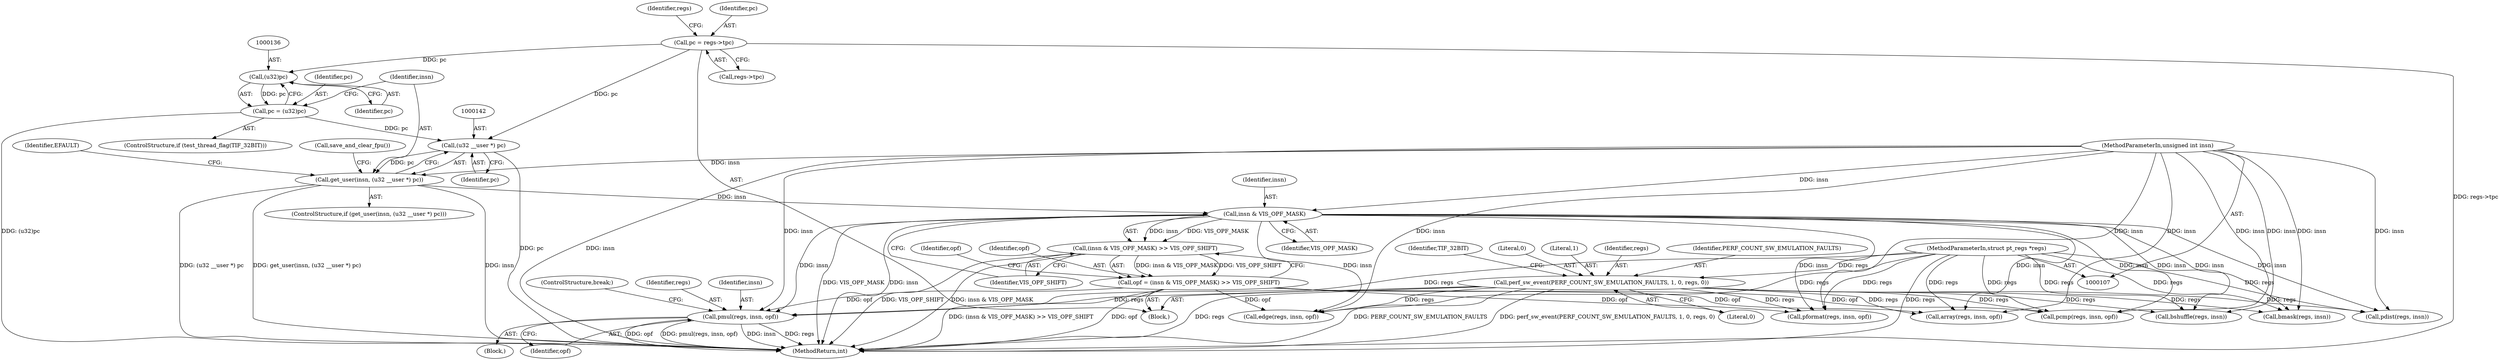 digraph "1_linux_a8b0ca17b80e92faab46ee7179ba9e99ccb61233_40@pointer" {
"1000179" [label="(Call,pmul(regs, insn, opf))"];
"1000124" [label="(Call,perf_sw_event(PERF_COUNT_SW_EMULATION_FAULTS, 1, 0, regs, 0))"];
"1000108" [label="(MethodParameterIn,struct pt_regs *regs)"];
"1000151" [label="(Call,insn & VIS_OPF_MASK)"];
"1000139" [label="(Call,get_user(insn, (u32 __user *) pc))"];
"1000109" [label="(MethodParameterIn,unsigned int insn)"];
"1000141" [label="(Call,(u32 __user *) pc)"];
"1000133" [label="(Call,pc = (u32)pc)"];
"1000135" [label="(Call,(u32)pc)"];
"1000112" [label="(Call,pc = regs->tpc)"];
"1000148" [label="(Call,opf = (insn & VIS_OPF_MASK) >> VIS_OPF_SHIFT)"];
"1000150" [label="(Call,(insn & VIS_OPF_MASK) >> VIS_OPF_SHIFT)"];
"1000110" [label="(Block,)"];
"1000156" [label="(Identifier,opf)"];
"1000215" [label="(Call,pdist(regs, insn))"];
"1000183" [label="(ControlStructure,break;)"];
"1000222" [label="(Call,array(regs, insn, opf))"];
"1000153" [label="(Identifier,VIS_OPF_MASK)"];
"1000112" [label="(Call,pc = regs->tpc)"];
"1000151" [label="(Call,insn & VIS_OPF_MASK)"];
"1000148" [label="(Call,opf = (insn & VIS_OPF_MASK) >> VIS_OPF_SHIFT)"];
"1000114" [label="(Call,regs->tpc)"];
"1000146" [label="(Identifier,EFAULT)"];
"1000192" [label="(Call,pcmp(regs, insn, opf))"];
"1000150" [label="(Call,(insn & VIS_OPF_MASK) >> VIS_OPF_SHIFT)"];
"1000108" [label="(MethodParameterIn,struct pt_regs *regs)"];
"1000141" [label="(Call,(u32 __user *) pc)"];
"1000121" [label="(Identifier,regs)"];
"1000154" [label="(Identifier,VIS_OPF_SHIFT)"];
"1000139" [label="(Call,get_user(insn, (u32 __user *) pc))"];
"1000140" [label="(Identifier,insn)"];
"1000137" [label="(Identifier,pc)"];
"1000135" [label="(Call,(u32)pc)"];
"1000127" [label="(Literal,0)"];
"1000149" [label="(Identifier,opf)"];
"1000157" [label="(Block,)"];
"1000179" [label="(Call,pmul(regs, insn, opf))"];
"1000126" [label="(Literal,1)"];
"1000128" [label="(Identifier,regs)"];
"1000182" [label="(Identifier,opf)"];
"1000125" [label="(Identifier,PERF_COUNT_SW_EMULATION_FAULTS)"];
"1000130" [label="(ControlStructure,if (test_thread_flag(TIF_32BIT)))"];
"1000134" [label="(Identifier,pc)"];
"1000129" [label="(Literal,0)"];
"1000180" [label="(Identifier,regs)"];
"1000181" [label="(Identifier,insn)"];
"1000228" [label="(Call,bmask(regs, insn))"];
"1000138" [label="(ControlStructure,if (get_user(insn, (u32 __user *) pc)))"];
"1000167" [label="(Call,pformat(regs, insn, opf))"];
"1000152" [label="(Identifier,insn)"];
"1000251" [label="(MethodReturn,int)"];
"1000124" [label="(Call,perf_sw_event(PERF_COUNT_SW_EMULATION_FAULTS, 1, 0, regs, 0))"];
"1000147" [label="(Call,save_and_clear_fpu())"];
"1000209" [label="(Call,edge(regs, insn, opf))"];
"1000133" [label="(Call,pc = (u32)pc)"];
"1000113" [label="(Identifier,pc)"];
"1000132" [label="(Identifier,TIF_32BIT)"];
"1000109" [label="(MethodParameterIn,unsigned int insn)"];
"1000233" [label="(Call,bshuffle(regs, insn))"];
"1000143" [label="(Identifier,pc)"];
"1000179" -> "1000157"  [label="AST: "];
"1000179" -> "1000182"  [label="CFG: "];
"1000180" -> "1000179"  [label="AST: "];
"1000181" -> "1000179"  [label="AST: "];
"1000182" -> "1000179"  [label="AST: "];
"1000183" -> "1000179"  [label="CFG: "];
"1000179" -> "1000251"  [label="DDG: opf"];
"1000179" -> "1000251"  [label="DDG: pmul(regs, insn, opf)"];
"1000179" -> "1000251"  [label="DDG: insn"];
"1000179" -> "1000251"  [label="DDG: regs"];
"1000124" -> "1000179"  [label="DDG: regs"];
"1000108" -> "1000179"  [label="DDG: regs"];
"1000151" -> "1000179"  [label="DDG: insn"];
"1000109" -> "1000179"  [label="DDG: insn"];
"1000148" -> "1000179"  [label="DDG: opf"];
"1000124" -> "1000110"  [label="AST: "];
"1000124" -> "1000129"  [label="CFG: "];
"1000125" -> "1000124"  [label="AST: "];
"1000126" -> "1000124"  [label="AST: "];
"1000127" -> "1000124"  [label="AST: "];
"1000128" -> "1000124"  [label="AST: "];
"1000129" -> "1000124"  [label="AST: "];
"1000132" -> "1000124"  [label="CFG: "];
"1000124" -> "1000251"  [label="DDG: regs"];
"1000124" -> "1000251"  [label="DDG: PERF_COUNT_SW_EMULATION_FAULTS"];
"1000124" -> "1000251"  [label="DDG: perf_sw_event(PERF_COUNT_SW_EMULATION_FAULTS, 1, 0, regs, 0)"];
"1000108" -> "1000124"  [label="DDG: regs"];
"1000124" -> "1000167"  [label="DDG: regs"];
"1000124" -> "1000192"  [label="DDG: regs"];
"1000124" -> "1000209"  [label="DDG: regs"];
"1000124" -> "1000215"  [label="DDG: regs"];
"1000124" -> "1000222"  [label="DDG: regs"];
"1000124" -> "1000228"  [label="DDG: regs"];
"1000124" -> "1000233"  [label="DDG: regs"];
"1000108" -> "1000107"  [label="AST: "];
"1000108" -> "1000251"  [label="DDG: regs"];
"1000108" -> "1000167"  [label="DDG: regs"];
"1000108" -> "1000192"  [label="DDG: regs"];
"1000108" -> "1000209"  [label="DDG: regs"];
"1000108" -> "1000215"  [label="DDG: regs"];
"1000108" -> "1000222"  [label="DDG: regs"];
"1000108" -> "1000228"  [label="DDG: regs"];
"1000108" -> "1000233"  [label="DDG: regs"];
"1000151" -> "1000150"  [label="AST: "];
"1000151" -> "1000153"  [label="CFG: "];
"1000152" -> "1000151"  [label="AST: "];
"1000153" -> "1000151"  [label="AST: "];
"1000154" -> "1000151"  [label="CFG: "];
"1000151" -> "1000251"  [label="DDG: VIS_OPF_MASK"];
"1000151" -> "1000251"  [label="DDG: insn"];
"1000151" -> "1000150"  [label="DDG: insn"];
"1000151" -> "1000150"  [label="DDG: VIS_OPF_MASK"];
"1000139" -> "1000151"  [label="DDG: insn"];
"1000109" -> "1000151"  [label="DDG: insn"];
"1000151" -> "1000167"  [label="DDG: insn"];
"1000151" -> "1000192"  [label="DDG: insn"];
"1000151" -> "1000209"  [label="DDG: insn"];
"1000151" -> "1000215"  [label="DDG: insn"];
"1000151" -> "1000222"  [label="DDG: insn"];
"1000151" -> "1000228"  [label="DDG: insn"];
"1000151" -> "1000233"  [label="DDG: insn"];
"1000139" -> "1000138"  [label="AST: "];
"1000139" -> "1000141"  [label="CFG: "];
"1000140" -> "1000139"  [label="AST: "];
"1000141" -> "1000139"  [label="AST: "];
"1000146" -> "1000139"  [label="CFG: "];
"1000147" -> "1000139"  [label="CFG: "];
"1000139" -> "1000251"  [label="DDG: (u32 __user *) pc"];
"1000139" -> "1000251"  [label="DDG: get_user(insn, (u32 __user *) pc)"];
"1000139" -> "1000251"  [label="DDG: insn"];
"1000109" -> "1000139"  [label="DDG: insn"];
"1000141" -> "1000139"  [label="DDG: pc"];
"1000109" -> "1000107"  [label="AST: "];
"1000109" -> "1000251"  [label="DDG: insn"];
"1000109" -> "1000167"  [label="DDG: insn"];
"1000109" -> "1000192"  [label="DDG: insn"];
"1000109" -> "1000209"  [label="DDG: insn"];
"1000109" -> "1000215"  [label="DDG: insn"];
"1000109" -> "1000222"  [label="DDG: insn"];
"1000109" -> "1000228"  [label="DDG: insn"];
"1000109" -> "1000233"  [label="DDG: insn"];
"1000141" -> "1000143"  [label="CFG: "];
"1000142" -> "1000141"  [label="AST: "];
"1000143" -> "1000141"  [label="AST: "];
"1000141" -> "1000251"  [label="DDG: pc"];
"1000133" -> "1000141"  [label="DDG: pc"];
"1000112" -> "1000141"  [label="DDG: pc"];
"1000133" -> "1000130"  [label="AST: "];
"1000133" -> "1000135"  [label="CFG: "];
"1000134" -> "1000133"  [label="AST: "];
"1000135" -> "1000133"  [label="AST: "];
"1000140" -> "1000133"  [label="CFG: "];
"1000133" -> "1000251"  [label="DDG: (u32)pc"];
"1000135" -> "1000133"  [label="DDG: pc"];
"1000135" -> "1000137"  [label="CFG: "];
"1000136" -> "1000135"  [label="AST: "];
"1000137" -> "1000135"  [label="AST: "];
"1000112" -> "1000135"  [label="DDG: pc"];
"1000112" -> "1000110"  [label="AST: "];
"1000112" -> "1000114"  [label="CFG: "];
"1000113" -> "1000112"  [label="AST: "];
"1000114" -> "1000112"  [label="AST: "];
"1000121" -> "1000112"  [label="CFG: "];
"1000112" -> "1000251"  [label="DDG: regs->tpc"];
"1000148" -> "1000110"  [label="AST: "];
"1000148" -> "1000150"  [label="CFG: "];
"1000149" -> "1000148"  [label="AST: "];
"1000150" -> "1000148"  [label="AST: "];
"1000156" -> "1000148"  [label="CFG: "];
"1000148" -> "1000251"  [label="DDG: opf"];
"1000148" -> "1000251"  [label="DDG: (insn & VIS_OPF_MASK) >> VIS_OPF_SHIFT"];
"1000150" -> "1000148"  [label="DDG: insn & VIS_OPF_MASK"];
"1000150" -> "1000148"  [label="DDG: VIS_OPF_SHIFT"];
"1000148" -> "1000167"  [label="DDG: opf"];
"1000148" -> "1000192"  [label="DDG: opf"];
"1000148" -> "1000209"  [label="DDG: opf"];
"1000148" -> "1000222"  [label="DDG: opf"];
"1000150" -> "1000154"  [label="CFG: "];
"1000154" -> "1000150"  [label="AST: "];
"1000150" -> "1000251"  [label="DDG: insn & VIS_OPF_MASK"];
"1000150" -> "1000251"  [label="DDG: VIS_OPF_SHIFT"];
}
